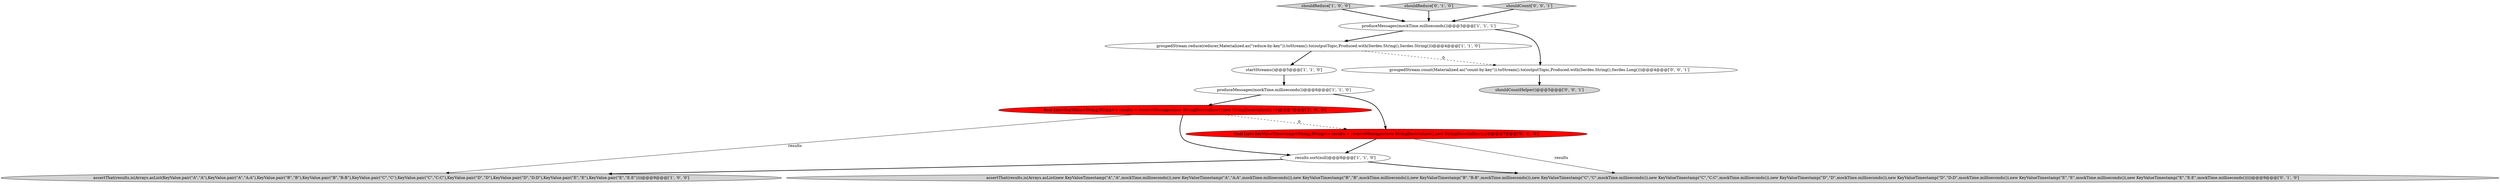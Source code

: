digraph {
5 [style = filled, label = "assertThat(results,is(Arrays.asList(KeyValue.pair(\"A\",\"A\"),KeyValue.pair(\"A\",\"A:A\"),KeyValue.pair(\"B\",\"B\"),KeyValue.pair(\"B\",\"B:B\"),KeyValue.pair(\"C\",\"C\"),KeyValue.pair(\"C\",\"C:C\"),KeyValue.pair(\"D\",\"D\"),KeyValue.pair(\"D\",\"D:D\"),KeyValue.pair(\"E\",\"E\"),KeyValue.pair(\"E\",\"E:E\"))))@@@9@@@['1', '0', '0']", fillcolor = lightgray, shape = ellipse image = "AAA0AAABBB1BBB"];
8 [style = filled, label = "final List<KeyValueTimestamp<String,String>> results = receiveMessages(new StringDeserializer(),new StringDeserializer(),10)@@@7@@@['0', '1', '0']", fillcolor = red, shape = ellipse image = "AAA1AAABBB2BBB"];
1 [style = filled, label = "produceMessages(mockTime.milliseconds())@@@3@@@['1', '1', '1']", fillcolor = white, shape = ellipse image = "AAA0AAABBB1BBB"];
2 [style = filled, label = "startStreams()@@@5@@@['1', '1', '0']", fillcolor = white, shape = ellipse image = "AAA0AAABBB1BBB"];
0 [style = filled, label = "groupedStream.reduce(reducer,Materialized.as(\"reduce-by-key\")).toStream().to(outputTopic,Produced.with(Serdes.String(),Serdes.String()))@@@4@@@['1', '1', '0']", fillcolor = white, shape = ellipse image = "AAA0AAABBB1BBB"];
3 [style = filled, label = "produceMessages(mockTime.milliseconds())@@@6@@@['1', '1', '0']", fillcolor = white, shape = ellipse image = "AAA0AAABBB1BBB"];
6 [style = filled, label = "shouldReduce['1', '0', '0']", fillcolor = lightgray, shape = diamond image = "AAA0AAABBB1BBB"];
12 [style = filled, label = "shouldCountHelper()@@@5@@@['0', '0', '1']", fillcolor = lightgray, shape = ellipse image = "AAA0AAABBB3BBB"];
4 [style = filled, label = "results.sort(null)@@@8@@@['1', '1', '0']", fillcolor = white, shape = ellipse image = "AAA0AAABBB1BBB"];
9 [style = filled, label = "shouldReduce['0', '1', '0']", fillcolor = lightgray, shape = diamond image = "AAA0AAABBB2BBB"];
11 [style = filled, label = "groupedStream.count(Materialized.as(\"count-by-key\")).toStream().to(outputTopic,Produced.with(Serdes.String(),Serdes.Long()))@@@4@@@['0', '0', '1']", fillcolor = white, shape = ellipse image = "AAA0AAABBB3BBB"];
13 [style = filled, label = "shouldCount['0', '0', '1']", fillcolor = lightgray, shape = diamond image = "AAA0AAABBB3BBB"];
10 [style = filled, label = "assertThat(results,is(Arrays.asList(new KeyValueTimestamp(\"A\",\"A\",mockTime.milliseconds()),new KeyValueTimestamp(\"A\",\"A:A\",mockTime.milliseconds()),new KeyValueTimestamp(\"B\",\"B\",mockTime.milliseconds()),new KeyValueTimestamp(\"B\",\"B:B\",mockTime.milliseconds()),new KeyValueTimestamp(\"C\",\"C\",mockTime.milliseconds()),new KeyValueTimestamp(\"C\",\"C:C\",mockTime.milliseconds()),new KeyValueTimestamp(\"D\",\"D\",mockTime.milliseconds()),new KeyValueTimestamp(\"D\",\"D:D\",mockTime.milliseconds()),new KeyValueTimestamp(\"E\",\"E\",mockTime.milliseconds()),new KeyValueTimestamp(\"E\",\"E:E\",mockTime.milliseconds()))))@@@9@@@['0', '1', '0']", fillcolor = lightgray, shape = ellipse image = "AAA0AAABBB2BBB"];
7 [style = filled, label = "final List<KeyValue<String,String>> results = receiveMessages(new StringDeserializer(),new StringDeserializer(),10)@@@7@@@['1', '0', '0']", fillcolor = red, shape = ellipse image = "AAA1AAABBB1BBB"];
4->10 [style = bold, label=""];
6->1 [style = bold, label=""];
7->5 [style = solid, label="results"];
11->12 [style = bold, label=""];
0->11 [style = dashed, label="0"];
1->0 [style = bold, label=""];
7->4 [style = bold, label=""];
8->4 [style = bold, label=""];
9->1 [style = bold, label=""];
8->10 [style = solid, label="results"];
3->7 [style = bold, label=""];
4->5 [style = bold, label=""];
3->8 [style = bold, label=""];
13->1 [style = bold, label=""];
2->3 [style = bold, label=""];
1->11 [style = bold, label=""];
0->2 [style = bold, label=""];
7->8 [style = dashed, label="0"];
}
